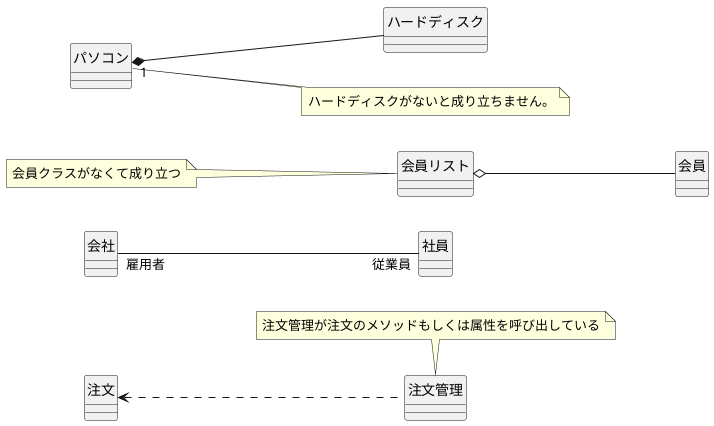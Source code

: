 @startuml 関連
left to right direction
skinparam classAttributeIconSize 0
class 会社{}
class 社員{}
' 会社 --> 社員:雇う >
' 会社"1"--"*" 社員
会社"雇用者"--"従業員" 社員
会員リスト o-- 会員
note left of 会員リスト
会員クラスがなくて成り立つ
end note

パソコン"1" *-- ハードディスク
note right of パソコン
ハードディスクがないと成り立ちません。
end note

注文 <.. 注文管理
note top of 注文管理
注文管理が注文のメソッドもしくは属性を呼び出している
end note

hide 会社 circle
hide 社員 circle
hide 会員リスト circle
hide 会員 circle
hide パソコン circle
hide ハードディスク circle
hide 注文 circle
hide 注文管理 circle

@enduml